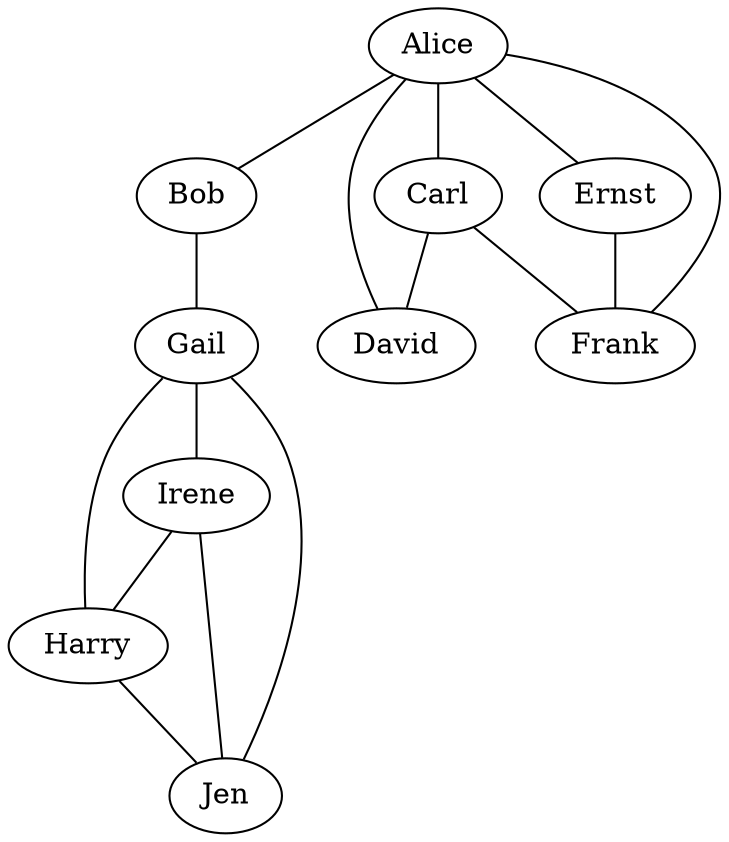 strict graph{
"Alice" -- "Bob"
"Alice" -- "Carl"
"Alice" -- "David"
"Alice" -- "Ernst"
"Alice" -- "Frank"
"Bob" -- "Gail"
"Gail" -- "Irene"
"Gail" -- "Harry"
"Gail" -- "Jen"
"Irene" -- "Jen"
"Irene" -- "Harry"
"Carl" -- "David"
"Carl" -- "Frank"
"Harry" -- "Jen"
"Ernst" -- "Frank"
}